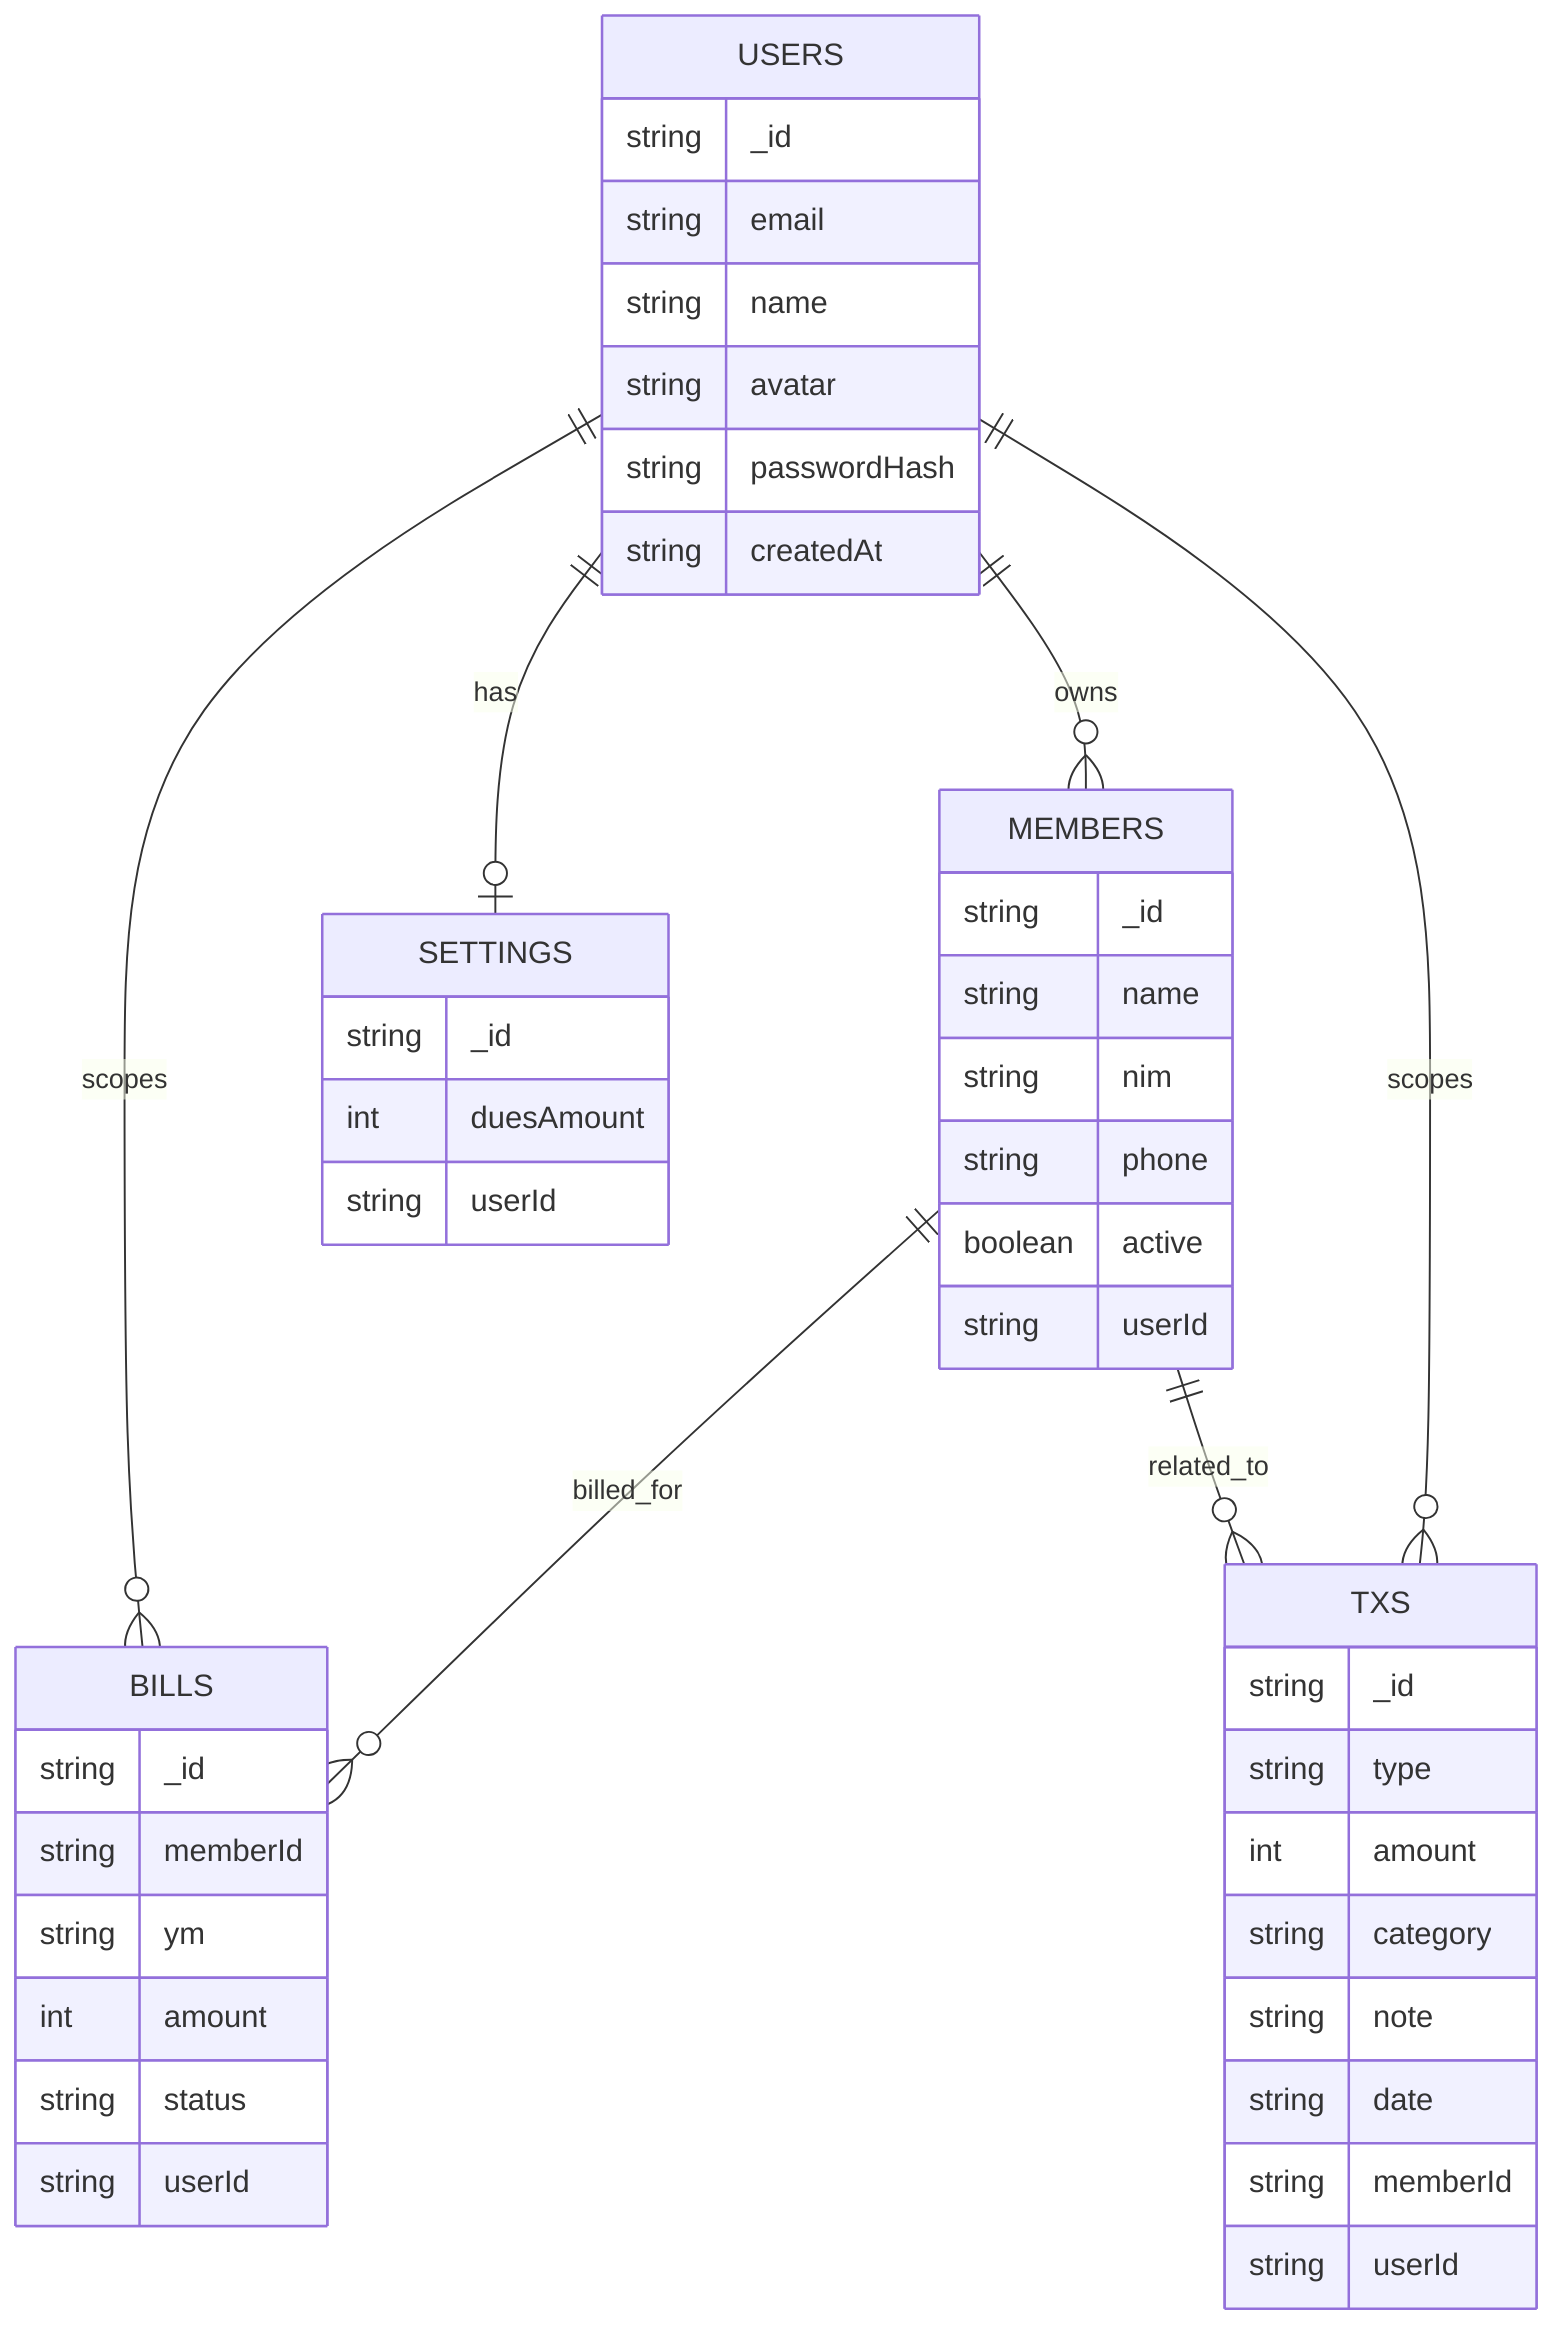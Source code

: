 erDiagram
  USERS {
    string _id
    string email
    string name
    string avatar
    string passwordHash
    string createdAt
  }

  MEMBERS {
    string _id
    string name
    string nim
    string phone
    boolean active
    string userId
  }

  BILLS {
    string _id
    string memberId
    string ym
    int amount
    string status
    string userId
  }

  TXS {
    string _id
    string type
    int amount
    string category
    string note
    string date
    string memberId
    string userId
  }

  SETTINGS {
    string _id
    int duesAmount
    string userId
  }

  USERS ||--o{ MEMBERS : owns
  MEMBERS ||--o{ BILLS : billed_for
  USERS ||--o{ BILLS : scopes
  USERS ||--o{ TXS : scopes
  MEMBERS ||--o{ TXS : related_to
  USERS ||--o| SETTINGS : has

%% Notes:
%% - Unique index on BILLS(memberId, ym)
%% - SETTINGS can be global (no userId, fixed _id) when multi-tenant disabled
%% - API returns "id" (string) derived from MongoDB _id